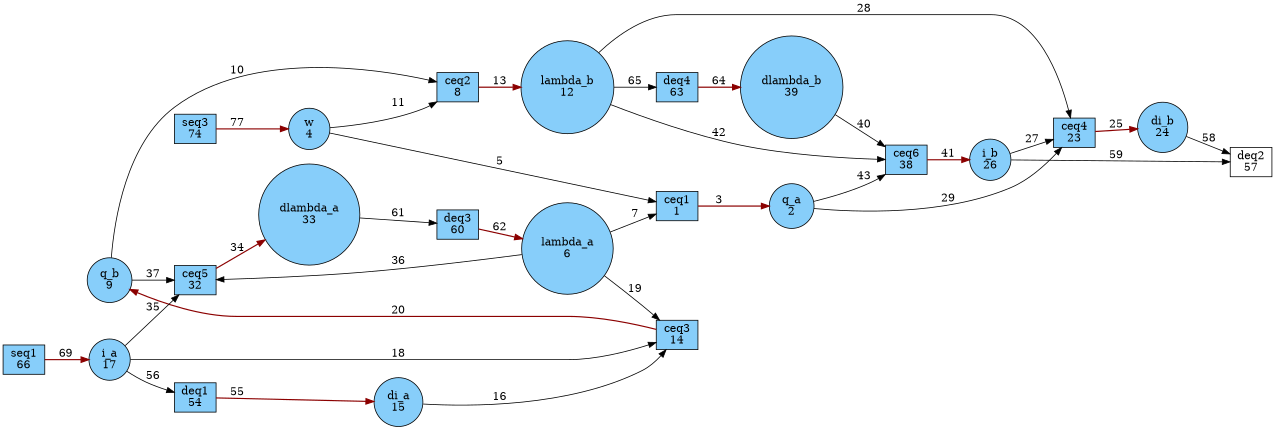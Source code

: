 digraph G {
rankdir = LR;
size ="8.5"
node [shape = box, fillcolor = lightskyblue, style = filled, label="ceq1
1"]; ceq1;
node [shape = box, fillcolor = lightskyblue, style = filled, label="ceq2
8"]; ceq2;
node [shape = box, fillcolor = lightskyblue, style = filled, label="ceq3
14"]; ceq3;
node [shape = box, fillcolor = lightskyblue, style = filled, label="ceq4
23"]; ceq4;
node [shape = box, fillcolor = lightskyblue, style = filled, label="ceq5
32"]; ceq5;
node [shape = box, fillcolor = lightskyblue, style = filled, label="ceq6
38"]; ceq6;
node [shape = box, fillcolor = lightskyblue, style = filled, label="deq1
54"]; deq1;
node [shape = box, fillcolor = white, style = filled, label="deq2
57"]; deq2;
node [shape = box, fillcolor = lightskyblue, style = filled, label="deq3
60"]; deq3;
node [shape = box, fillcolor = lightskyblue, style = filled, label="deq4
63"]; deq4;
node [shape = box, fillcolor = lightskyblue, style = filled, label="seq1
66"]; seq1;
node [shape = box, fillcolor = lightskyblue, style = filled, label="seq3
74"]; seq3;
node [shape = circle, fillcolor = lightskyblue, style = filled, label="q_a
2"]; q_a;
node [shape = circle, fillcolor = lightskyblue, style = filled, label="w
4"]; w;
node [shape = circle, fillcolor = lightskyblue, style = filled, label="lambda_a
6"]; lambda_a;
node [shape = circle, fillcolor = lightskyblue, style = filled, label="q_b
9"]; q_b;
node [shape = circle, fillcolor = lightskyblue, style = filled, label="lambda_b
12"]; lambda_b;
node [shape = circle, fillcolor = lightskyblue, style = filled, label="di_a
15"]; di_a;
node [shape = circle, fillcolor = lightskyblue, style = filled, label="i_a
17"]; i_a;
node [shape = circle, fillcolor = lightskyblue, style = filled, label="di_b
24"]; di_b;
node [shape = circle, fillcolor = lightskyblue, style = filled, label="i_b
26"]; i_b;
node [shape = circle, fillcolor = lightskyblue, style = filled, label="dlambda_a
33"]; dlambda_a;
node [shape = circle, fillcolor = lightskyblue, style = filled, label="dlambda_b
39"]; dlambda_b;
ceq1 -> q_a [penwidth = 1.5, label = "3", color = red4 ];
w -> ceq1 [penwidth = 1, label = "5"];
lambda_a -> ceq1 [penwidth = 1, label = "7"];
q_b -> ceq2 [penwidth = 1, label = "10"];
w -> ceq2 [penwidth = 1, label = "11"];
ceq2 -> lambda_b [penwidth = 1.5, label = "13", color = red4 ];
di_a -> ceq3 [penwidth = 1, label = "16"];
i_a -> ceq3 [penwidth = 1, label = "18"];
lambda_a -> ceq3 [penwidth = 1, label = "19"];
ceq3 -> q_b [penwidth = 1.5, label = "20", color = red4 ];
ceq4 -> di_b [penwidth = 1.5, label = "25", color = red4 ];
i_b -> ceq4 [penwidth = 1, label = "27"];
lambda_b -> ceq4 [penwidth = 1, label = "28"];
q_a -> ceq4 [penwidth = 1, label = "29"];
ceq5 -> dlambda_a [penwidth = 1.5, label = "34", color = red4 ];
i_a -> ceq5 [penwidth = 1, label = "35"];
lambda_a -> ceq5 [penwidth = 1, label = "36"];
q_b -> ceq5 [penwidth = 1, label = "37"];
dlambda_b -> ceq6 [penwidth = 1, label = "40"];
ceq6 -> i_b [penwidth = 1.5, label = "41", color = red4 ];
lambda_b -> ceq6 [penwidth = 1, label = "42"];
q_a -> ceq6 [penwidth = 1, label = "43"];
deq1 -> di_a [penwidth = 1.5, label = "55", color = red4 ];
i_a -> deq1 [penwidth = 1, label = "56"];
di_b -> deq2 [penwidth = 1, label = "58"];
i_b -> deq2 [penwidth = 1, label = "59"];
dlambda_a -> deq3 [penwidth = 1, label = "61"];
deq3 -> lambda_a [penwidth = 1.5, label = "62", color = red4 ];
deq4 -> dlambda_b [penwidth = 1.5, label = "64", color = red4 ];
lambda_b -> deq4 [penwidth = 1, label = "65"];
seq1 -> i_a [penwidth = 1.5, label = "69", color = red4 ];
seq3 -> w [penwidth = 1.5, label = "77", color = red4 ];
}
